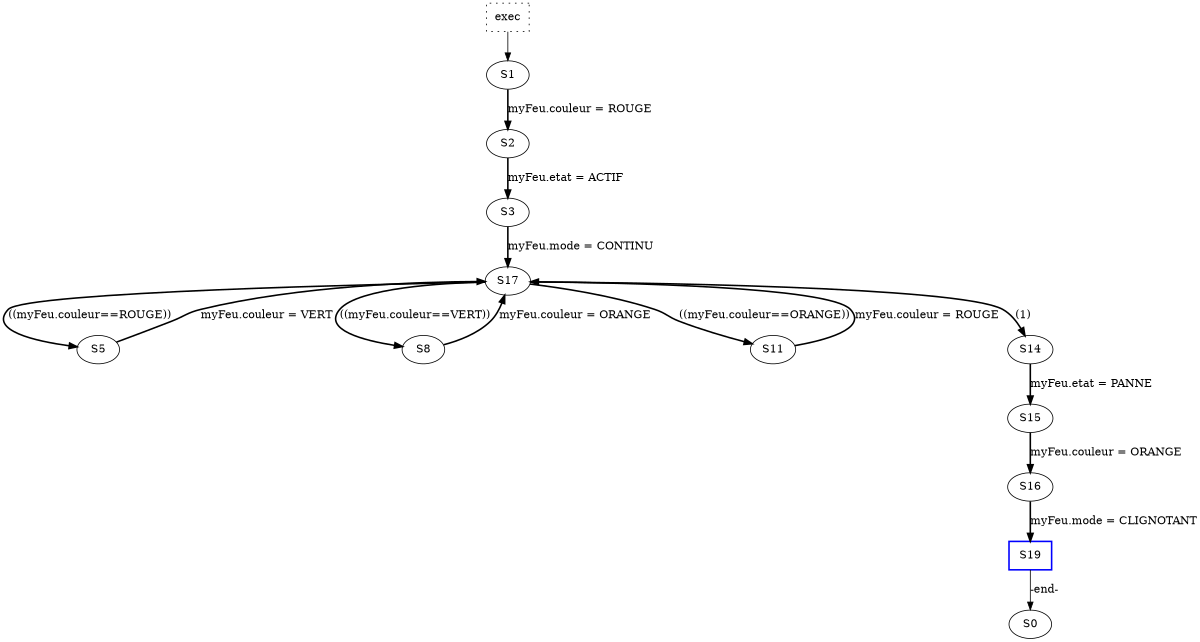 digraph p_exec {
size="8,10";
  GT [shape=box,style=dotted,label="exec"];
  GT -> S1;
	S1 -> S2  [color=black,style=bold,label="myFeu.couleur = ROUGE"];
	S2 -> S3  [color=black,style=bold,label="myFeu.etat = ACTIF"];
	S3 -> S17  [color=black,style=bold,label="myFeu.mode = CONTINU"];
	S17 -> S5  [color=black,style=bold,label="((myFeu.couleur==ROUGE))"];
	S17 -> S8  [color=black,style=bold,label="((myFeu.couleur==VERT))"];
	S17 -> S11  [color=black,style=bold,label="((myFeu.couleur==ORANGE))"];
	S17 -> S14  [color=black,style=bold,label="(1)"];
	S5 -> S17  [color=black,style=bold,label="myFeu.couleur = VERT"];
	S8 -> S17  [color=black,style=bold,label="myFeu.couleur = ORANGE"];
	S11 -> S17  [color=black,style=bold,label="myFeu.couleur = ROUGE"];
	S14 -> S15  [color=black,style=bold,label="myFeu.etat = PANNE"];
	S15 -> S16  [color=black,style=bold,label="myFeu.couleur = ORANGE"];
	S16 -> S19  [color=black,style=bold,label="myFeu.mode = CLIGNOTANT"];
	S19 -> S0  [color=black,style=solid,label="-end-"];
  S19 [color=blue,style=bold,shape=box];
}
digraph init {
size="8,10";
  GT [shape=box,style=dotted,label="init"];
  GT -> S1;
	S1 -> S2  [color=black,style=bold,label="myFeu.couleur = ORANGE"];
	S2 -> S3  [color=black,style=bold,label="myFeu.etat = INITIALISATION"];
	S3 -> S4  [color=black,style=bold,label="myFeu.mode = CLIGNOTANT"];
	S4 -> S5  [color=black,style=solid,label="(run exec())"];
	S5 -> S0  [color=black,style=solid,label="-end-"];
  S5 [color=blue,style=bold,shape=box];
}
